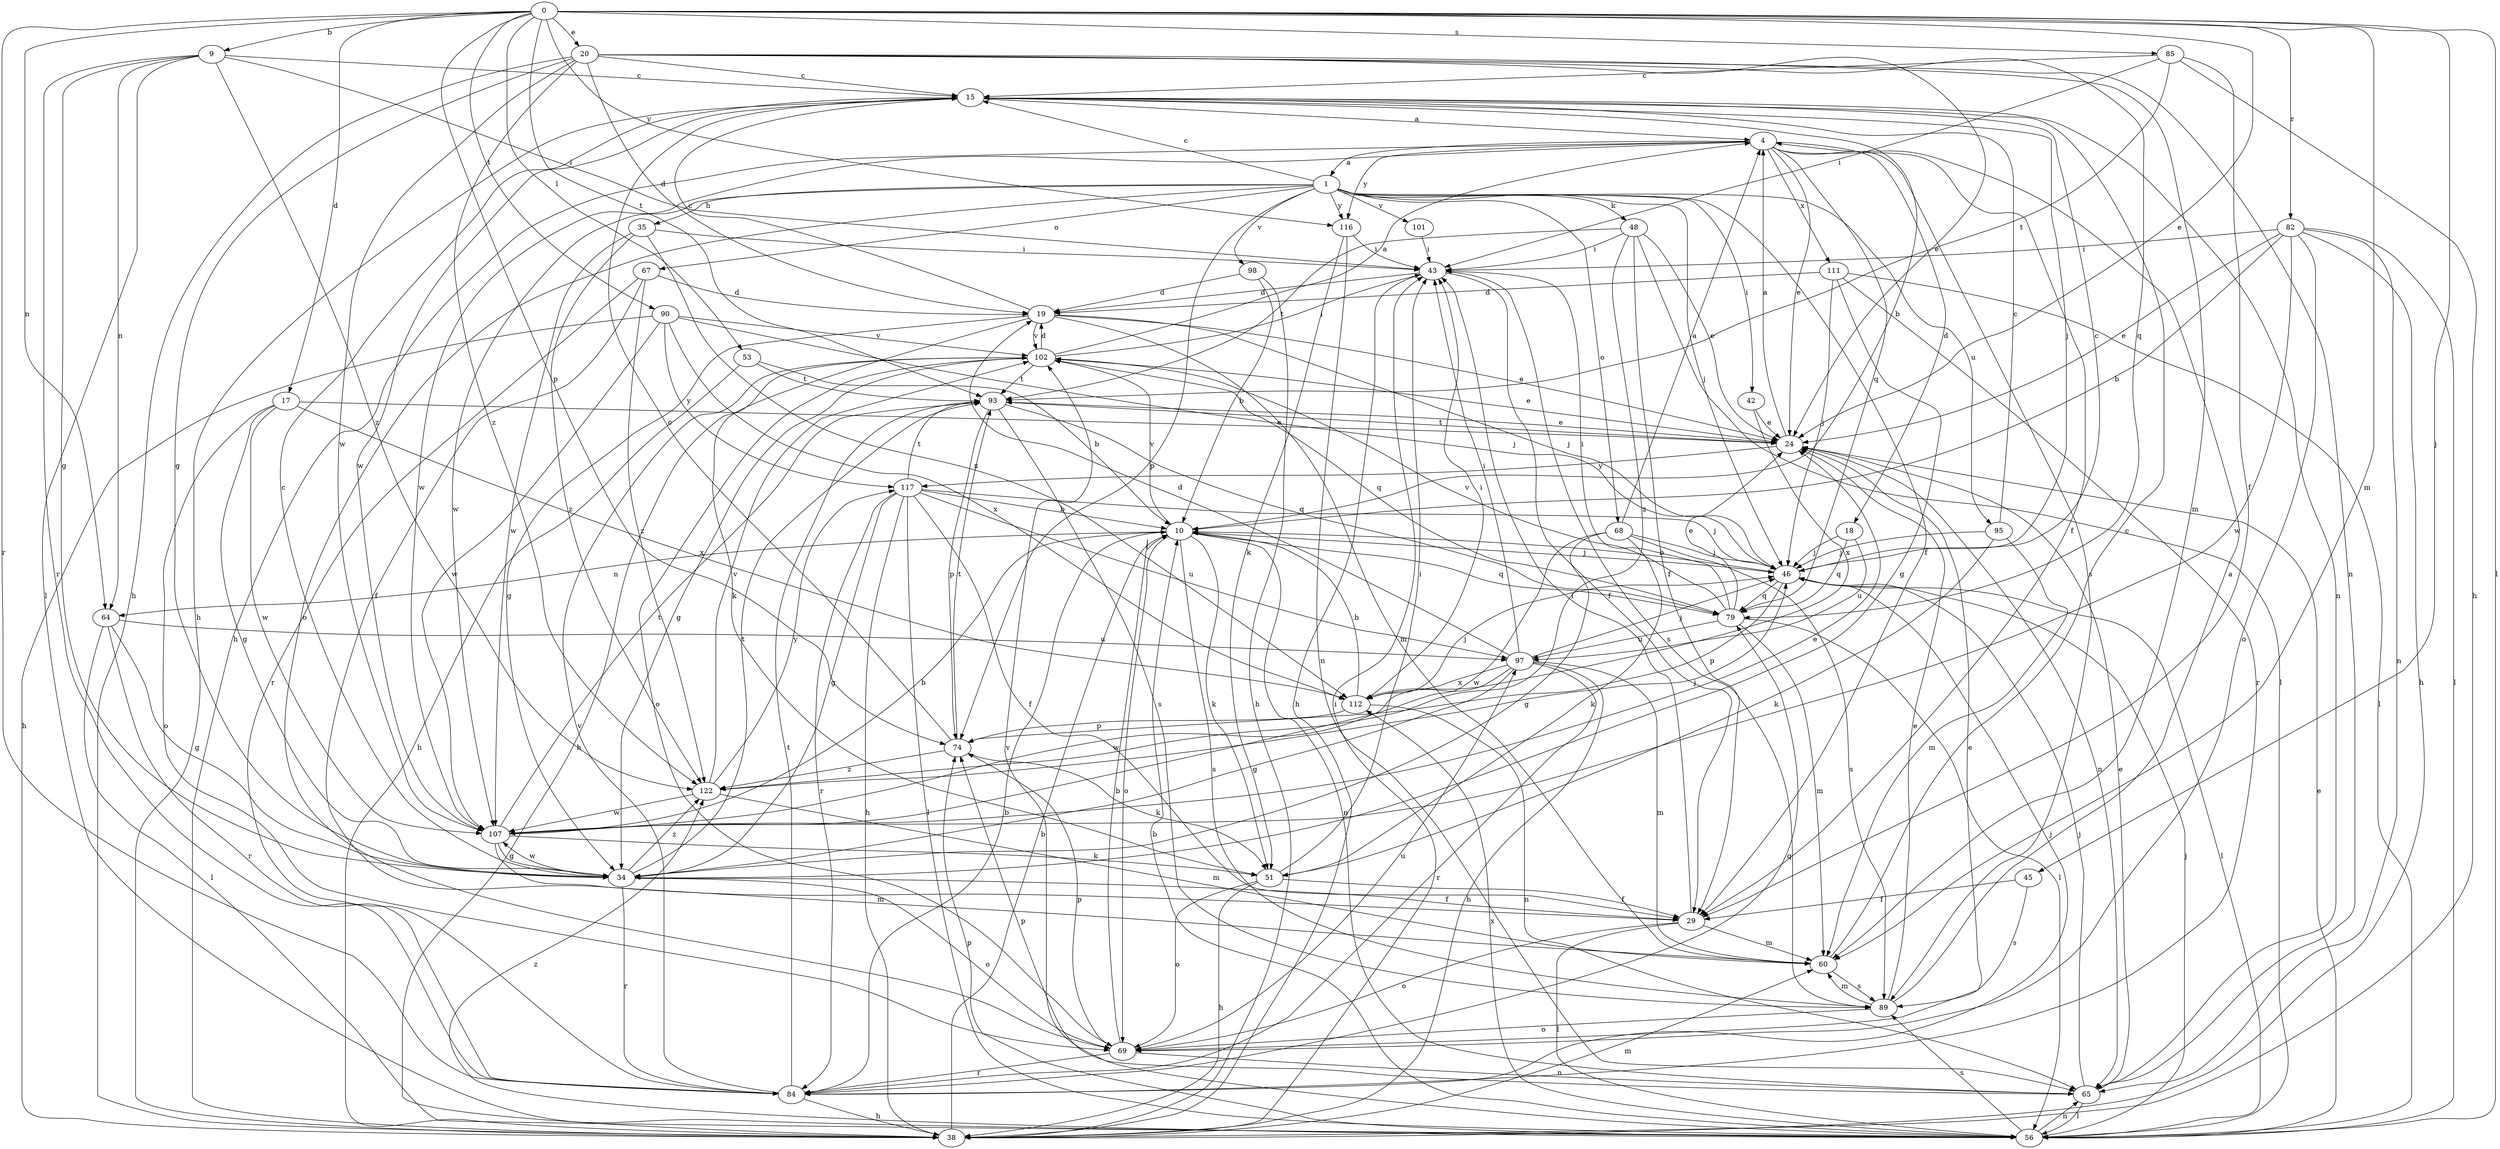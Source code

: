 strict digraph  {
0;
1;
4;
9;
10;
15;
17;
18;
19;
20;
24;
29;
34;
35;
38;
42;
43;
45;
46;
48;
51;
53;
56;
60;
64;
65;
67;
68;
69;
74;
79;
82;
84;
85;
89;
90;
93;
95;
97;
98;
101;
102;
107;
111;
112;
116;
117;
122;
0 -> 9  [label=b];
0 -> 17  [label=d];
0 -> 20  [label=e];
0 -> 24  [label=e];
0 -> 45  [label=j];
0 -> 53  [label=l];
0 -> 56  [label=l];
0 -> 60  [label=m];
0 -> 64  [label=n];
0 -> 74  [label=p];
0 -> 82  [label=r];
0 -> 84  [label=r];
0 -> 85  [label=s];
0 -> 90  [label=t];
0 -> 93  [label=t];
0 -> 116  [label=y];
1 -> 15  [label=c];
1 -> 29  [label=f];
1 -> 35  [label=h];
1 -> 42  [label=i];
1 -> 46  [label=j];
1 -> 48  [label=k];
1 -> 67  [label=o];
1 -> 68  [label=o];
1 -> 69  [label=o];
1 -> 74  [label=p];
1 -> 95  [label=u];
1 -> 98  [label=v];
1 -> 101  [label=v];
1 -> 107  [label=w];
1 -> 116  [label=y];
4 -> 1  [label=a];
4 -> 18  [label=d];
4 -> 24  [label=e];
4 -> 29  [label=f];
4 -> 38  [label=h];
4 -> 79  [label=q];
4 -> 89  [label=s];
4 -> 107  [label=w];
4 -> 111  [label=x];
4 -> 116  [label=y];
9 -> 15  [label=c];
9 -> 34  [label=g];
9 -> 43  [label=i];
9 -> 56  [label=l];
9 -> 64  [label=n];
9 -> 84  [label=r];
9 -> 122  [label=z];
10 -> 46  [label=j];
10 -> 51  [label=k];
10 -> 64  [label=n];
10 -> 65  [label=n];
10 -> 69  [label=o];
10 -> 79  [label=q];
10 -> 89  [label=s];
10 -> 102  [label=v];
15 -> 4  [label=a];
15 -> 10  [label=b];
15 -> 38  [label=h];
15 -> 46  [label=j];
15 -> 65  [label=n];
15 -> 107  [label=w];
17 -> 24  [label=e];
17 -> 34  [label=g];
17 -> 69  [label=o];
17 -> 107  [label=w];
17 -> 112  [label=x];
18 -> 46  [label=j];
18 -> 79  [label=q];
18 -> 97  [label=u];
19 -> 15  [label=c];
19 -> 24  [label=e];
19 -> 34  [label=g];
19 -> 46  [label=j];
19 -> 51  [label=k];
19 -> 60  [label=m];
19 -> 102  [label=v];
20 -> 15  [label=c];
20 -> 19  [label=d];
20 -> 24  [label=e];
20 -> 34  [label=g];
20 -> 38  [label=h];
20 -> 60  [label=m];
20 -> 65  [label=n];
20 -> 79  [label=q];
20 -> 107  [label=w];
20 -> 122  [label=z];
24 -> 4  [label=a];
24 -> 65  [label=n];
24 -> 93  [label=t];
24 -> 117  [label=y];
29 -> 43  [label=i];
29 -> 56  [label=l];
29 -> 60  [label=m];
29 -> 69  [label=o];
34 -> 15  [label=c];
34 -> 29  [label=f];
34 -> 69  [label=o];
34 -> 84  [label=r];
34 -> 93  [label=t];
34 -> 107  [label=w];
34 -> 122  [label=z];
35 -> 43  [label=i];
35 -> 107  [label=w];
35 -> 112  [label=x];
35 -> 122  [label=z];
38 -> 10  [label=b];
38 -> 43  [label=i];
38 -> 60  [label=m];
42 -> 24  [label=e];
42 -> 112  [label=x];
43 -> 19  [label=d];
43 -> 29  [label=f];
43 -> 38  [label=h];
43 -> 89  [label=s];
45 -> 29  [label=f];
45 -> 89  [label=s];
46 -> 10  [label=b];
46 -> 15  [label=c];
46 -> 56  [label=l];
46 -> 74  [label=p];
46 -> 79  [label=q];
48 -> 24  [label=e];
48 -> 29  [label=f];
48 -> 43  [label=i];
48 -> 56  [label=l];
48 -> 93  [label=t];
48 -> 122  [label=z];
51 -> 29  [label=f];
51 -> 38  [label=h];
51 -> 43  [label=i];
51 -> 69  [label=o];
53 -> 10  [label=b];
53 -> 38  [label=h];
53 -> 93  [label=t];
56 -> 10  [label=b];
56 -> 24  [label=e];
56 -> 46  [label=j];
56 -> 65  [label=n];
56 -> 74  [label=p];
56 -> 89  [label=s];
56 -> 102  [label=v];
56 -> 112  [label=x];
56 -> 122  [label=z];
60 -> 15  [label=c];
60 -> 89  [label=s];
64 -> 34  [label=g];
64 -> 56  [label=l];
64 -> 84  [label=r];
64 -> 97  [label=u];
65 -> 24  [label=e];
65 -> 46  [label=j];
65 -> 56  [label=l];
65 -> 74  [label=p];
67 -> 19  [label=d];
67 -> 29  [label=f];
67 -> 84  [label=r];
67 -> 122  [label=z];
68 -> 4  [label=a];
68 -> 34  [label=g];
68 -> 46  [label=j];
68 -> 51  [label=k];
68 -> 89  [label=s];
68 -> 107  [label=w];
69 -> 10  [label=b];
69 -> 24  [label=e];
69 -> 65  [label=n];
69 -> 74  [label=p];
69 -> 84  [label=r];
69 -> 97  [label=u];
74 -> 15  [label=c];
74 -> 51  [label=k];
74 -> 93  [label=t];
74 -> 122  [label=z];
79 -> 24  [label=e];
79 -> 43  [label=i];
79 -> 56  [label=l];
79 -> 60  [label=m];
79 -> 97  [label=u];
79 -> 102  [label=v];
82 -> 10  [label=b];
82 -> 24  [label=e];
82 -> 38  [label=h];
82 -> 43  [label=i];
82 -> 56  [label=l];
82 -> 65  [label=n];
82 -> 69  [label=o];
82 -> 107  [label=w];
84 -> 10  [label=b];
84 -> 38  [label=h];
84 -> 46  [label=j];
84 -> 79  [label=q];
84 -> 93  [label=t];
84 -> 102  [label=v];
85 -> 15  [label=c];
85 -> 29  [label=f];
85 -> 38  [label=h];
85 -> 43  [label=i];
85 -> 93  [label=t];
89 -> 4  [label=a];
89 -> 24  [label=e];
89 -> 60  [label=m];
89 -> 69  [label=o];
90 -> 38  [label=h];
90 -> 46  [label=j];
90 -> 102  [label=v];
90 -> 107  [label=w];
90 -> 112  [label=x];
90 -> 117  [label=y];
93 -> 24  [label=e];
93 -> 74  [label=p];
93 -> 79  [label=q];
93 -> 89  [label=s];
95 -> 15  [label=c];
95 -> 46  [label=j];
95 -> 51  [label=k];
95 -> 60  [label=m];
97 -> 19  [label=d];
97 -> 34  [label=g];
97 -> 38  [label=h];
97 -> 43  [label=i];
97 -> 46  [label=j];
97 -> 60  [label=m];
97 -> 84  [label=r];
97 -> 107  [label=w];
97 -> 112  [label=x];
98 -> 10  [label=b];
98 -> 19  [label=d];
98 -> 38  [label=h];
101 -> 43  [label=i];
102 -> 4  [label=a];
102 -> 19  [label=d];
102 -> 24  [label=e];
102 -> 34  [label=g];
102 -> 38  [label=h];
102 -> 43  [label=i];
102 -> 69  [label=o];
102 -> 79  [label=q];
102 -> 93  [label=t];
107 -> 10  [label=b];
107 -> 24  [label=e];
107 -> 34  [label=g];
107 -> 51  [label=k];
107 -> 60  [label=m];
107 -> 93  [label=t];
111 -> 19  [label=d];
111 -> 34  [label=g];
111 -> 46  [label=j];
111 -> 56  [label=l];
111 -> 84  [label=r];
112 -> 10  [label=b];
112 -> 43  [label=i];
112 -> 46  [label=j];
112 -> 65  [label=n];
112 -> 74  [label=p];
116 -> 43  [label=i];
116 -> 51  [label=k];
116 -> 65  [label=n];
117 -> 10  [label=b];
117 -> 29  [label=f];
117 -> 34  [label=g];
117 -> 38  [label=h];
117 -> 46  [label=j];
117 -> 56  [label=l];
117 -> 84  [label=r];
117 -> 93  [label=t];
117 -> 97  [label=u];
122 -> 46  [label=j];
122 -> 60  [label=m];
122 -> 102  [label=v];
122 -> 107  [label=w];
122 -> 117  [label=y];
}
